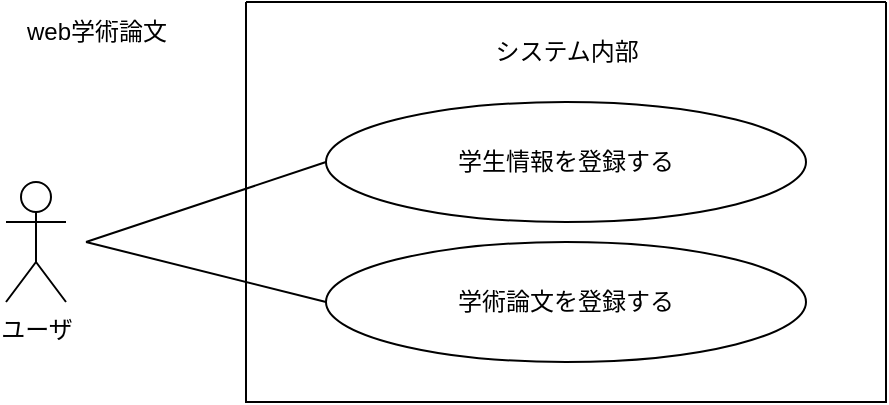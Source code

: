 <mxfile>
    <diagram id="Xen2O4o7j5fBQwvK7KQu" name="ページ1">
        <mxGraphModel dx="832" dy="563" grid="1" gridSize="10" guides="1" tooltips="1" connect="1" arrows="1" fold="1" page="1" pageScale="1" pageWidth="827" pageHeight="1169" math="0" shadow="0">
            <root>
                <mxCell id="0"/>
                <mxCell id="1" parent="0"/>
                <mxCell id="3" value="ユーザ" style="shape=umlActor;verticalLabelPosition=bottom;verticalAlign=top;html=1;" vertex="1" parent="1">
                    <mxGeometry x="240" y="210" width="30" height="60" as="geometry"/>
                </mxCell>
                <mxCell id="4" value="" style="swimlane;startSize=0;" vertex="1" parent="1">
                    <mxGeometry x="360" y="120" width="320" height="200" as="geometry"/>
                </mxCell>
                <mxCell id="5" value="システム内部" style="text;html=1;align=center;verticalAlign=middle;resizable=0;points=[];autosize=1;strokeColor=none;fillColor=none;" vertex="1" parent="4">
                    <mxGeometry x="110" y="10" width="100" height="30" as="geometry"/>
                </mxCell>
                <mxCell id="6" value="学生情報を登録する" style="ellipse;whiteSpace=wrap;html=1;" vertex="1" parent="4">
                    <mxGeometry x="40" y="50" width="240" height="60" as="geometry"/>
                </mxCell>
                <mxCell id="7" value="学術論文を登録する" style="ellipse;whiteSpace=wrap;html=1;" vertex="1" parent="4">
                    <mxGeometry x="40" y="120" width="240" height="60" as="geometry"/>
                </mxCell>
                <mxCell id="8" value="" style="endArrow=none;html=1;rounded=0;entryX=0;entryY=0.5;entryDx=0;entryDy=0;" edge="1" parent="1" target="6">
                    <mxGeometry width="50" height="50" relative="1" as="geometry">
                        <mxPoint x="280" y="240" as="sourcePoint"/>
                        <mxPoint x="330" y="195" as="targetPoint"/>
                    </mxGeometry>
                </mxCell>
                <mxCell id="9" value="" style="endArrow=none;html=1;rounded=0;entryX=0;entryY=0.5;entryDx=0;entryDy=0;" edge="1" parent="1" target="7">
                    <mxGeometry width="50" height="50" relative="1" as="geometry">
                        <mxPoint x="280" y="240" as="sourcePoint"/>
                        <mxPoint x="340" y="280" as="targetPoint"/>
                    </mxGeometry>
                </mxCell>
                <mxCell id="10" value="web学術論文" style="text;html=1;align=center;verticalAlign=middle;resizable=0;points=[];autosize=1;strokeColor=none;fillColor=none;" vertex="1" parent="1">
                    <mxGeometry x="240" y="120" width="90" height="30" as="geometry"/>
                </mxCell>
            </root>
        </mxGraphModel>
    </diagram>
</mxfile>